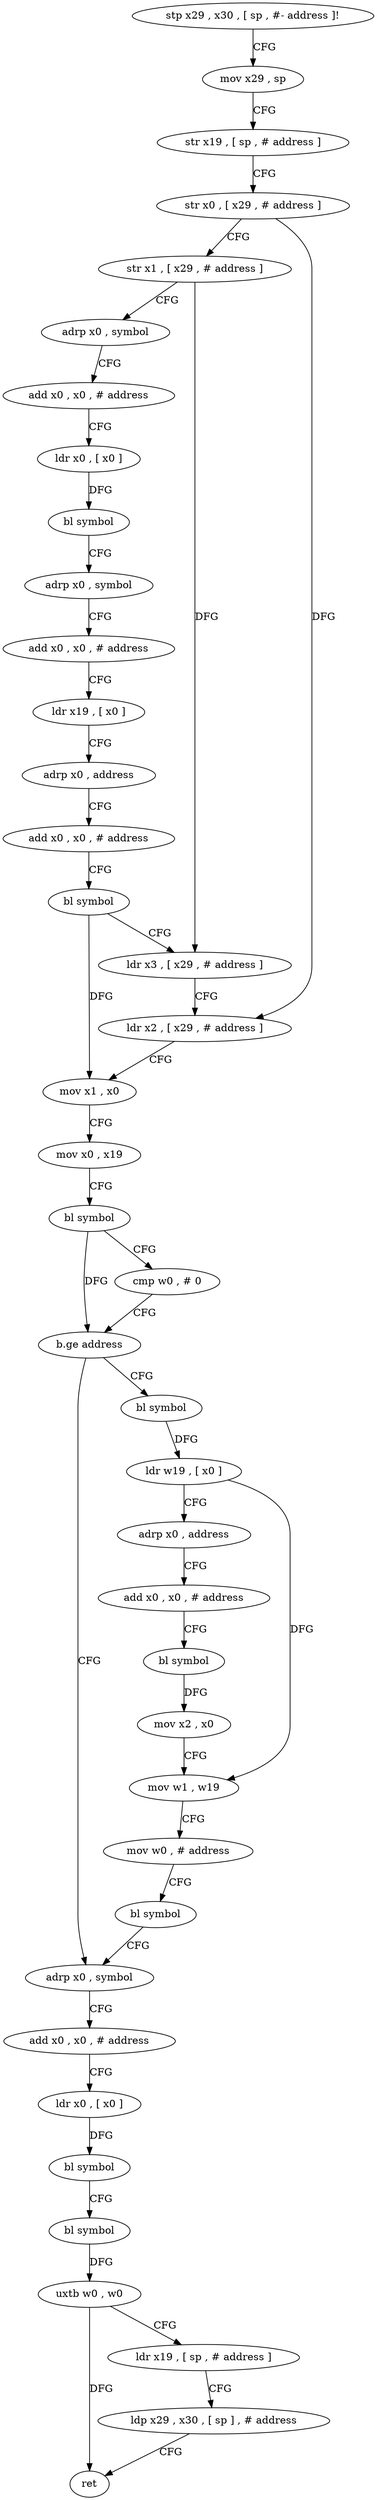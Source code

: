 digraph "func" {
"4219832" [label = "stp x29 , x30 , [ sp , #- address ]!" ]
"4219836" [label = "mov x29 , sp" ]
"4219840" [label = "str x19 , [ sp , # address ]" ]
"4219844" [label = "str x0 , [ x29 , # address ]" ]
"4219848" [label = "str x1 , [ x29 , # address ]" ]
"4219852" [label = "adrp x0 , symbol" ]
"4219856" [label = "add x0 , x0 , # address" ]
"4219860" [label = "ldr x0 , [ x0 ]" ]
"4219864" [label = "bl symbol" ]
"4219868" [label = "adrp x0 , symbol" ]
"4219872" [label = "add x0 , x0 , # address" ]
"4219876" [label = "ldr x19 , [ x0 ]" ]
"4219880" [label = "adrp x0 , address" ]
"4219884" [label = "add x0 , x0 , # address" ]
"4219888" [label = "bl symbol" ]
"4219892" [label = "ldr x3 , [ x29 , # address ]" ]
"4219896" [label = "ldr x2 , [ x29 , # address ]" ]
"4219900" [label = "mov x1 , x0" ]
"4219904" [label = "mov x0 , x19" ]
"4219908" [label = "bl symbol" ]
"4219912" [label = "cmp w0 , # 0" ]
"4219916" [label = "b.ge address" ]
"4219956" [label = "adrp x0 , symbol" ]
"4219920" [label = "bl symbol" ]
"4219960" [label = "add x0 , x0 , # address" ]
"4219964" [label = "ldr x0 , [ x0 ]" ]
"4219968" [label = "bl symbol" ]
"4219972" [label = "bl symbol" ]
"4219976" [label = "uxtb w0 , w0" ]
"4219980" [label = "ldr x19 , [ sp , # address ]" ]
"4219984" [label = "ldp x29 , x30 , [ sp ] , # address" ]
"4219988" [label = "ret" ]
"4219924" [label = "ldr w19 , [ x0 ]" ]
"4219928" [label = "adrp x0 , address" ]
"4219932" [label = "add x0 , x0 , # address" ]
"4219936" [label = "bl symbol" ]
"4219940" [label = "mov x2 , x0" ]
"4219944" [label = "mov w1 , w19" ]
"4219948" [label = "mov w0 , # address" ]
"4219952" [label = "bl symbol" ]
"4219832" -> "4219836" [ label = "CFG" ]
"4219836" -> "4219840" [ label = "CFG" ]
"4219840" -> "4219844" [ label = "CFG" ]
"4219844" -> "4219848" [ label = "CFG" ]
"4219844" -> "4219896" [ label = "DFG" ]
"4219848" -> "4219852" [ label = "CFG" ]
"4219848" -> "4219892" [ label = "DFG" ]
"4219852" -> "4219856" [ label = "CFG" ]
"4219856" -> "4219860" [ label = "CFG" ]
"4219860" -> "4219864" [ label = "DFG" ]
"4219864" -> "4219868" [ label = "CFG" ]
"4219868" -> "4219872" [ label = "CFG" ]
"4219872" -> "4219876" [ label = "CFG" ]
"4219876" -> "4219880" [ label = "CFG" ]
"4219880" -> "4219884" [ label = "CFG" ]
"4219884" -> "4219888" [ label = "CFG" ]
"4219888" -> "4219892" [ label = "CFG" ]
"4219888" -> "4219900" [ label = "DFG" ]
"4219892" -> "4219896" [ label = "CFG" ]
"4219896" -> "4219900" [ label = "CFG" ]
"4219900" -> "4219904" [ label = "CFG" ]
"4219904" -> "4219908" [ label = "CFG" ]
"4219908" -> "4219912" [ label = "CFG" ]
"4219908" -> "4219916" [ label = "DFG" ]
"4219912" -> "4219916" [ label = "CFG" ]
"4219916" -> "4219956" [ label = "CFG" ]
"4219916" -> "4219920" [ label = "CFG" ]
"4219956" -> "4219960" [ label = "CFG" ]
"4219920" -> "4219924" [ label = "DFG" ]
"4219960" -> "4219964" [ label = "CFG" ]
"4219964" -> "4219968" [ label = "DFG" ]
"4219968" -> "4219972" [ label = "CFG" ]
"4219972" -> "4219976" [ label = "DFG" ]
"4219976" -> "4219980" [ label = "CFG" ]
"4219976" -> "4219988" [ label = "DFG" ]
"4219980" -> "4219984" [ label = "CFG" ]
"4219984" -> "4219988" [ label = "CFG" ]
"4219924" -> "4219928" [ label = "CFG" ]
"4219924" -> "4219944" [ label = "DFG" ]
"4219928" -> "4219932" [ label = "CFG" ]
"4219932" -> "4219936" [ label = "CFG" ]
"4219936" -> "4219940" [ label = "DFG" ]
"4219940" -> "4219944" [ label = "CFG" ]
"4219944" -> "4219948" [ label = "CFG" ]
"4219948" -> "4219952" [ label = "CFG" ]
"4219952" -> "4219956" [ label = "CFG" ]
}
